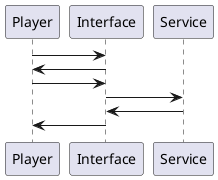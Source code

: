 @startuml NFD_Game

Player -> Interface : 
Player <- Interface : 
Player -> Interface : 
Interface -> Service : 
Interface <- Service : 
Player <- Interface : 

@enduml